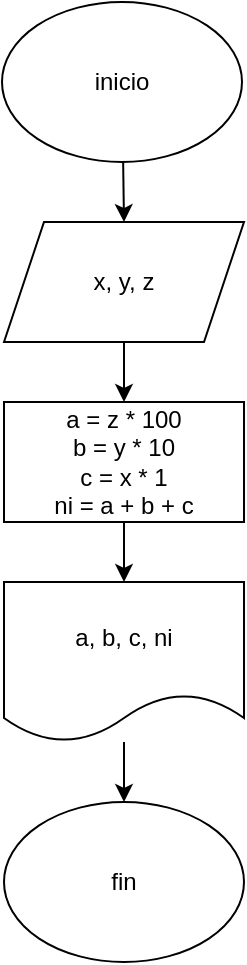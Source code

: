 <mxfile>
    <diagram id="fLG-pQpnPIUTb9bI5BGV" name="Página-1">
        <mxGraphModel dx="746" dy="568" grid="1" gridSize="10" guides="1" tooltips="1" connect="1" arrows="1" fold="1" page="1" pageScale="1" pageWidth="827" pageHeight="1169" math="0" shadow="0">
            <root>
                <mxCell id="0"/>
                <mxCell id="1" parent="0"/>
                <mxCell id="8" style="edgeStyle=none;html=1;entryX=0.5;entryY=0;entryDx=0;entryDy=0;" parent="1" source="2" target="3" edge="1">
                    <mxGeometry relative="1" as="geometry"/>
                </mxCell>
                <mxCell id="2" value="inicio" style="ellipse;whiteSpace=wrap;html=1;" parent="1" vertex="1">
                    <mxGeometry x="330" y="40" width="120" height="80" as="geometry"/>
                </mxCell>
                <mxCell id="9" style="edgeStyle=none;html=1;" parent="1" source="3" target="4" edge="1">
                    <mxGeometry relative="1" as="geometry"/>
                </mxCell>
                <mxCell id="3" value="x, y, z" style="shape=parallelogram;perimeter=parallelogramPerimeter;whiteSpace=wrap;html=1;fixedSize=1;" parent="1" vertex="1">
                    <mxGeometry x="331" y="150" width="120" height="60" as="geometry"/>
                </mxCell>
                <mxCell id="10" style="edgeStyle=none;html=1;" parent="1" source="4" target="6" edge="1">
                    <mxGeometry relative="1" as="geometry"/>
                </mxCell>
                <mxCell id="4" value="a = z * 100&lt;br&gt;b = y * 10&lt;br&gt;c&amp;nbsp;= x * 1&lt;br&gt;ni = a + b + c&lt;br&gt;" style="rounded=0;whiteSpace=wrap;html=1;" parent="1" vertex="1">
                    <mxGeometry x="331" y="240" width="120" height="60" as="geometry"/>
                </mxCell>
                <mxCell id="11" style="edgeStyle=none;html=1;entryX=0.5;entryY=0;entryDx=0;entryDy=0;" parent="1" source="6" target="7" edge="1">
                    <mxGeometry relative="1" as="geometry"/>
                </mxCell>
                <mxCell id="6" value="a, b, c, ni" style="shape=document;whiteSpace=wrap;html=1;boundedLbl=1;" parent="1" vertex="1">
                    <mxGeometry x="331" y="330" width="120" height="80" as="geometry"/>
                </mxCell>
                <mxCell id="7" value="fin" style="ellipse;whiteSpace=wrap;html=1;" parent="1" vertex="1">
                    <mxGeometry x="331" y="440" width="120" height="80" as="geometry"/>
                </mxCell>
            </root>
        </mxGraphModel>
    </diagram>
</mxfile>